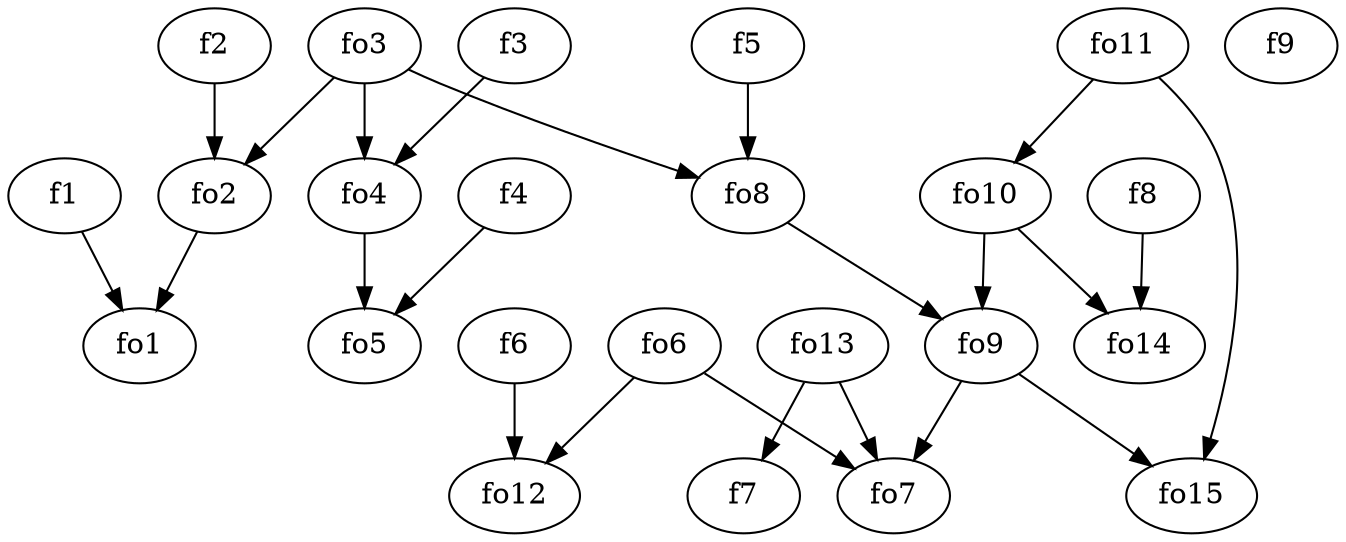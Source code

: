 strict digraph  {
f1;
f2;
f3;
f4;
f5;
f6;
f7;
f8;
f9;
fo1;
fo2;
fo3;
fo4;
fo5;
fo6;
fo7;
fo8;
fo9;
fo10;
fo11;
fo12;
fo13;
fo14;
fo15;
f1 -> fo1  [weight=2];
f2 -> fo2  [weight=2];
f3 -> fo4  [weight=2];
f4 -> fo5  [weight=2];
f5 -> fo8  [weight=2];
f6 -> fo12  [weight=2];
f8 -> fo14  [weight=2];
fo2 -> fo1  [weight=2];
fo3 -> fo2  [weight=2];
fo3 -> fo4  [weight=2];
fo3 -> fo8  [weight=2];
fo4 -> fo5  [weight=2];
fo6 -> fo7  [weight=2];
fo6 -> fo12  [weight=2];
fo8 -> fo9  [weight=2];
fo9 -> fo7  [weight=2];
fo9 -> fo15  [weight=2];
fo10 -> fo9  [weight=2];
fo10 -> fo14  [weight=2];
fo11 -> fo10  [weight=2];
fo11 -> fo15  [weight=2];
fo13 -> fo7  [weight=2];
fo13 -> f7  [weight=2];
}
